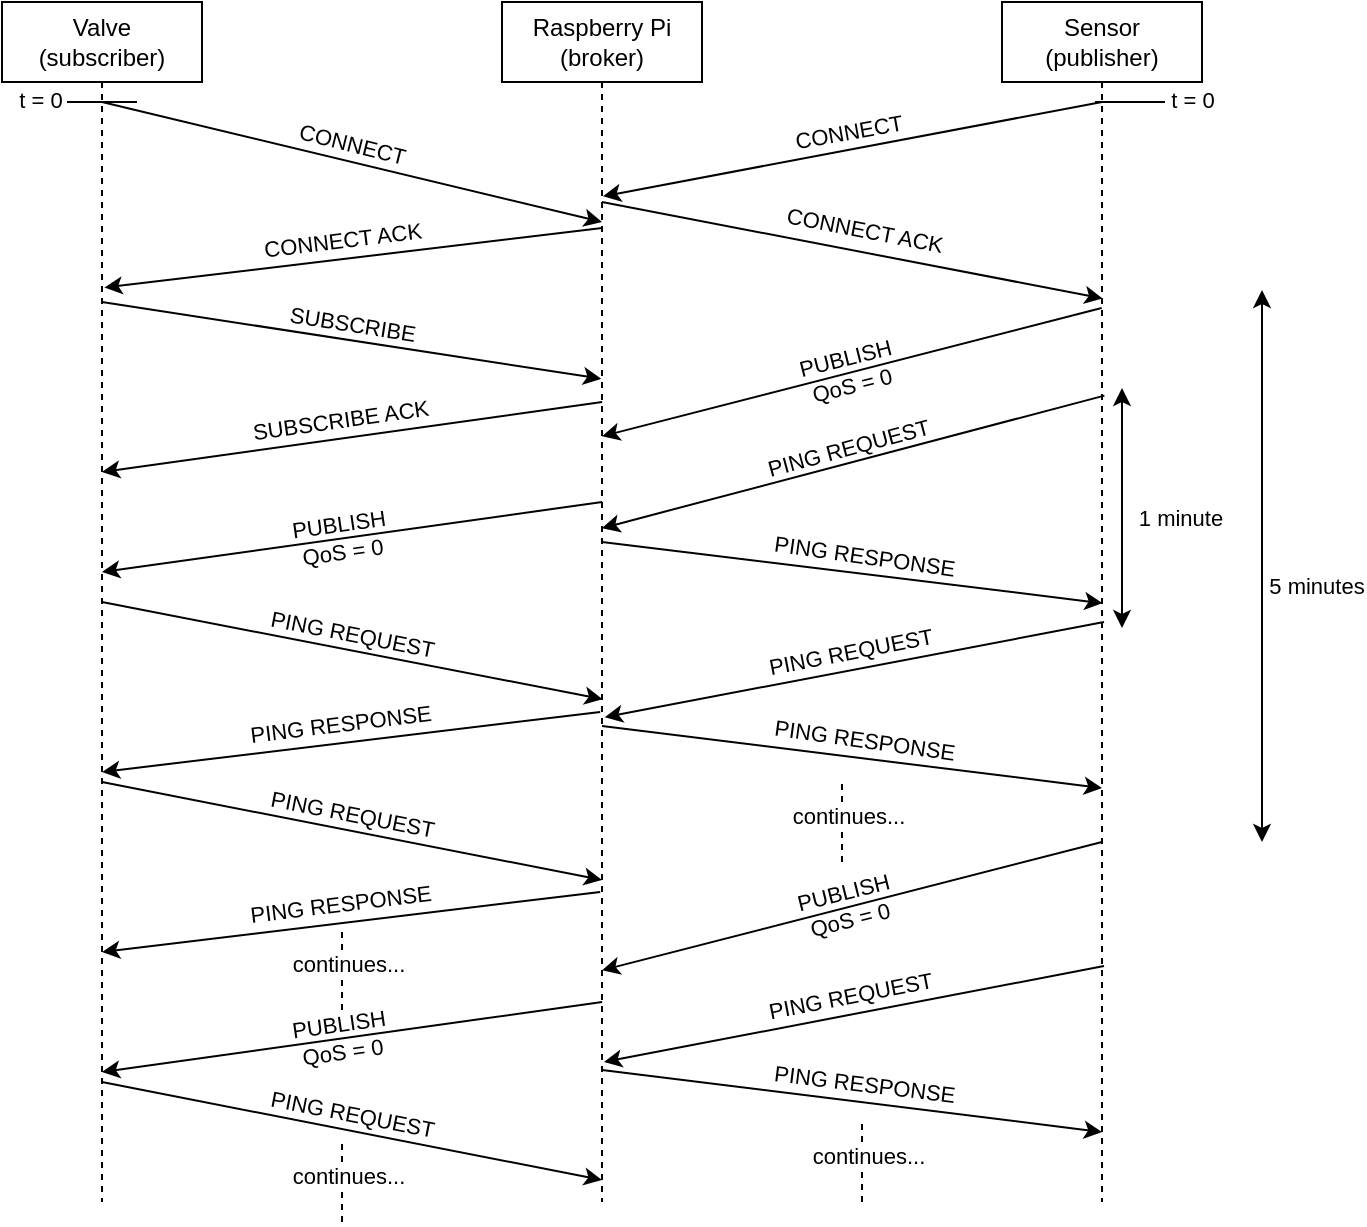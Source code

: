 <mxfile version="26.2.2">
  <diagram name="Pagina-1" id="ECkQoLBmiptGn5yv79W-">
    <mxGraphModel dx="1345" dy="748" grid="1" gridSize="10" guides="1" tooltips="1" connect="1" arrows="1" fold="1" page="1" pageScale="1" pageWidth="827" pageHeight="1169" math="0" shadow="0">
      <root>
        <mxCell id="0" />
        <mxCell id="1" parent="0" />
        <mxCell id="ZpNor9KKQ0aALq_m8wQ3-1" value="Raspberry Pi&lt;div&gt;(broker)&lt;/div&gt;" style="shape=umlLifeline;perimeter=lifelinePerimeter;whiteSpace=wrap;html=1;container=1;dropTarget=0;collapsible=0;recursiveResize=0;outlineConnect=0;portConstraint=eastwest;newEdgeStyle={&quot;curved&quot;:0,&quot;rounded&quot;:0};" parent="1" vertex="1">
          <mxGeometry x="280" y="20" width="100" height="600" as="geometry" />
        </mxCell>
        <mxCell id="ZpNor9KKQ0aALq_m8wQ3-2" value="Sensor&lt;div&gt;(publisher)&lt;/div&gt;" style="shape=umlLifeline;perimeter=lifelinePerimeter;whiteSpace=wrap;html=1;container=1;dropTarget=0;collapsible=0;recursiveResize=0;outlineConnect=0;portConstraint=eastwest;newEdgeStyle={&quot;curved&quot;:0,&quot;rounded&quot;:0};" parent="1" vertex="1">
          <mxGeometry x="530" y="20" width="100" height="600" as="geometry" />
        </mxCell>
        <mxCell id="ZpNor9KKQ0aALq_m8wQ3-7" value="" style="endArrow=classic;html=1;rounded=0;exitX=0.5;exitY=0.139;exitDx=0;exitDy=0;exitPerimeter=0;entryX=0.503;entryY=0.247;entryDx=0;entryDy=0;entryPerimeter=0;" parent="1" target="ZpNor9KKQ0aALq_m8wQ3-2" edge="1">
          <mxGeometry width="50" height="50" relative="1" as="geometry">
            <mxPoint x="330" y="120.0" as="sourcePoint" />
            <mxPoint x="593.0" y="162.48" as="targetPoint" />
          </mxGeometry>
        </mxCell>
        <mxCell id="ZpNor9KKQ0aALq_m8wQ3-8" value="CONNECT ACK" style="edgeLabel;html=1;align=center;verticalAlign=middle;resizable=0;points=[];rotation=11;labelBackgroundColor=none;" parent="ZpNor9KKQ0aALq_m8wQ3-7" vertex="1" connectable="0">
          <mxGeometry x="-0.124" y="2" relative="1" as="geometry">
            <mxPoint x="21" y="-5" as="offset" />
          </mxGeometry>
        </mxCell>
        <mxCell id="ZpNor9KKQ0aALq_m8wQ3-9" value="" style="endArrow=classic;html=1;rounded=0;entryX=0.505;entryY=0.416;entryDx=0;entryDy=0;entryPerimeter=0;" parent="1" edge="1">
          <mxGeometry width="50" height="50" relative="1" as="geometry">
            <mxPoint x="580" y="70" as="sourcePoint" />
            <mxPoint x="330.5" y="117.16" as="targetPoint" />
          </mxGeometry>
        </mxCell>
        <mxCell id="ZpNor9KKQ0aALq_m8wQ3-10" value="CONNECT" style="edgeLabel;html=1;align=center;verticalAlign=middle;resizable=0;points=[];labelBackgroundColor=none;rotation=350;" parent="ZpNor9KKQ0aALq_m8wQ3-9" vertex="1" connectable="0">
          <mxGeometry x="0.246" relative="1" as="geometry">
            <mxPoint x="28" y="-15" as="offset" />
          </mxGeometry>
        </mxCell>
        <mxCell id="ZpNor9KKQ0aALq_m8wQ3-17" value="" style="endArrow=none;dashed=1;html=1;rounded=0;" parent="1" edge="1">
          <mxGeometry width="50" height="50" relative="1" as="geometry">
            <mxPoint x="450" y="450" as="sourcePoint" />
            <mxPoint x="450" y="410" as="targetPoint" />
          </mxGeometry>
        </mxCell>
        <mxCell id="ZpNor9KKQ0aALq_m8wQ3-18" value="continues..." style="edgeLabel;html=1;align=center;verticalAlign=middle;resizable=0;points=[];" parent="ZpNor9KKQ0aALq_m8wQ3-17" vertex="1" connectable="0">
          <mxGeometry x="0.192" y="-1" relative="1" as="geometry">
            <mxPoint x="2" y="1" as="offset" />
          </mxGeometry>
        </mxCell>
        <mxCell id="ZpNor9KKQ0aALq_m8wQ3-25" value="" style="endArrow=classic;startArrow=classic;html=1;rounded=0;" parent="1" edge="1">
          <mxGeometry width="50" height="50" relative="1" as="geometry">
            <mxPoint x="590" y="333" as="sourcePoint" />
            <mxPoint x="590" y="213" as="targetPoint" />
          </mxGeometry>
        </mxCell>
        <mxCell id="ZpNor9KKQ0aALq_m8wQ3-26" value="1 minute" style="edgeLabel;html=1;align=center;verticalAlign=middle;resizable=0;points=[];labelBackgroundColor=none;" parent="ZpNor9KKQ0aALq_m8wQ3-25" vertex="1" connectable="0">
          <mxGeometry x="-0.115" relative="1" as="geometry">
            <mxPoint x="29" y="-2" as="offset" />
          </mxGeometry>
        </mxCell>
        <mxCell id="FuxnNjwsqMq3bWLiDh6J-1" value="Valve&lt;br&gt;(subscriber)" style="shape=umlLifeline;perimeter=lifelinePerimeter;whiteSpace=wrap;html=1;container=1;dropTarget=0;collapsible=0;recursiveResize=0;outlineConnect=0;portConstraint=eastwest;newEdgeStyle={&quot;curved&quot;:0,&quot;rounded&quot;:0};" vertex="1" parent="1">
          <mxGeometry x="30" y="20" width="100" height="600" as="geometry" />
        </mxCell>
        <mxCell id="FuxnNjwsqMq3bWLiDh6J-2" value="" style="endArrow=none;html=1;rounded=0;" edge="1" parent="1">
          <mxGeometry width="50" height="50" relative="1" as="geometry">
            <mxPoint x="62.495" y="70" as="sourcePoint" />
            <mxPoint x="97.5" y="70" as="targetPoint" />
          </mxGeometry>
        </mxCell>
        <mxCell id="FuxnNjwsqMq3bWLiDh6J-3" value="t = 0" style="edgeLabel;html=1;align=center;verticalAlign=middle;resizable=0;points=[];labelBackgroundColor=none;" vertex="1" connectable="0" parent="FuxnNjwsqMq3bWLiDh6J-2">
          <mxGeometry x="0.584" y="1" relative="1" as="geometry">
            <mxPoint x="-41" as="offset" />
          </mxGeometry>
        </mxCell>
        <mxCell id="FuxnNjwsqMq3bWLiDh6J-4" value="" style="endArrow=none;html=1;rounded=0;" edge="1" parent="1">
          <mxGeometry width="50" height="50" relative="1" as="geometry">
            <mxPoint x="576.495" y="70" as="sourcePoint" />
            <mxPoint x="611.5" y="70" as="targetPoint" />
          </mxGeometry>
        </mxCell>
        <mxCell id="FuxnNjwsqMq3bWLiDh6J-5" value="t = 0" style="edgeLabel;html=1;align=center;verticalAlign=middle;resizable=0;points=[];labelBackgroundColor=none;" vertex="1" connectable="0" parent="FuxnNjwsqMq3bWLiDh6J-4">
          <mxGeometry x="0.584" y="1" relative="1" as="geometry">
            <mxPoint x="21" as="offset" />
          </mxGeometry>
        </mxCell>
        <mxCell id="FuxnNjwsqMq3bWLiDh6J-6" value="" style="endArrow=classic;html=1;rounded=0;exitX=0.5;exitY=0.139;exitDx=0;exitDy=0;exitPerimeter=0;" edge="1" parent="1">
          <mxGeometry width="50" height="50" relative="1" as="geometry">
            <mxPoint x="80" y="70.0" as="sourcePoint" />
            <mxPoint x="330" y="130" as="targetPoint" />
          </mxGeometry>
        </mxCell>
        <mxCell id="FuxnNjwsqMq3bWLiDh6J-7" value="CONNECT" style="edgeLabel;html=1;align=center;verticalAlign=middle;resizable=0;points=[];rotation=14;labelBackgroundColor=none;" vertex="1" connectable="0" parent="FuxnNjwsqMq3bWLiDh6J-6">
          <mxGeometry x="-0.124" y="2" relative="1" as="geometry">
            <mxPoint x="15" y="-4" as="offset" />
          </mxGeometry>
        </mxCell>
        <mxCell id="FuxnNjwsqMq3bWLiDh6J-8" value="" style="endArrow=classic;html=1;rounded=0;exitX=0.496;exitY=0.285;exitDx=0;exitDy=0;exitPerimeter=0;entryX=0.512;entryY=0.238;entryDx=0;entryDy=0;entryPerimeter=0;" edge="1" parent="1" target="FuxnNjwsqMq3bWLiDh6J-1">
          <mxGeometry width="50" height="50" relative="1" as="geometry">
            <mxPoint x="330.1" y="133.0" as="sourcePoint" />
            <mxPoint x="150" y="170" as="targetPoint" />
          </mxGeometry>
        </mxCell>
        <mxCell id="FuxnNjwsqMq3bWLiDh6J-9" value="CONNECT ACK" style="edgeLabel;html=1;align=center;verticalAlign=middle;resizable=0;points=[];labelBackgroundColor=none;rotation=353;" vertex="1" connectable="0" parent="FuxnNjwsqMq3bWLiDh6J-8">
          <mxGeometry x="0.246" relative="1" as="geometry">
            <mxPoint x="25" y="-13" as="offset" />
          </mxGeometry>
        </mxCell>
        <mxCell id="FuxnNjwsqMq3bWLiDh6J-10" value="" style="endArrow=classic;html=1;rounded=0;exitX=0.5;exitY=0.139;exitDx=0;exitDy=0;exitPerimeter=0;entryX=0.496;entryY=0.314;entryDx=0;entryDy=0;entryPerimeter=0;" edge="1" parent="1" target="ZpNor9KKQ0aALq_m8wQ3-1">
          <mxGeometry width="50" height="50" relative="1" as="geometry">
            <mxPoint x="80" y="170.0" as="sourcePoint" />
            <mxPoint x="330" y="230" as="targetPoint" />
          </mxGeometry>
        </mxCell>
        <mxCell id="FuxnNjwsqMq3bWLiDh6J-11" value="SUBSCRIBE" style="edgeLabel;html=1;align=center;verticalAlign=middle;resizable=0;points=[];rotation=9;labelBackgroundColor=none;" vertex="1" connectable="0" parent="FuxnNjwsqMq3bWLiDh6J-10">
          <mxGeometry x="-0.124" y="2" relative="1" as="geometry">
            <mxPoint x="15" y="-4" as="offset" />
          </mxGeometry>
        </mxCell>
        <mxCell id="FuxnNjwsqMq3bWLiDh6J-12" value="" style="endArrow=classic;html=1;rounded=0;exitX=0.496;exitY=0.285;exitDx=0;exitDy=0;exitPerimeter=0;entryX=0.503;entryY=0.412;entryDx=0;entryDy=0;entryPerimeter=0;" edge="1" parent="1">
          <mxGeometry width="50" height="50" relative="1" as="geometry">
            <mxPoint x="330.1" y="220.0" as="sourcePoint" />
            <mxPoint x="80" y="255" as="targetPoint" />
          </mxGeometry>
        </mxCell>
        <mxCell id="FuxnNjwsqMq3bWLiDh6J-13" value="SUBSCRIBE ACK" style="edgeLabel;html=1;align=center;verticalAlign=middle;resizable=0;points=[];labelBackgroundColor=none;rotation=352;" vertex="1" connectable="0" parent="FuxnNjwsqMq3bWLiDh6J-12">
          <mxGeometry x="0.246" relative="1" as="geometry">
            <mxPoint x="25" y="-13" as="offset" />
          </mxGeometry>
        </mxCell>
        <mxCell id="FuxnNjwsqMq3bWLiDh6J-15" value="" style="endArrow=classic;html=1;rounded=0;exitX=0.498;exitY=0.255;exitDx=0;exitDy=0;exitPerimeter=0;entryX=0.505;entryY=0.416;entryDx=0;entryDy=0;entryPerimeter=0;" edge="1" parent="1" source="ZpNor9KKQ0aALq_m8wQ3-2">
          <mxGeometry width="50" height="50" relative="1" as="geometry">
            <mxPoint x="593.1" y="190.0" as="sourcePoint" />
            <mxPoint x="330" y="237.16" as="targetPoint" />
          </mxGeometry>
        </mxCell>
        <mxCell id="FuxnNjwsqMq3bWLiDh6J-16" value="PUBLISH&lt;div&gt;QoS = 0&lt;/div&gt;" style="edgeLabel;html=1;align=center;verticalAlign=middle;resizable=0;points=[];labelBackgroundColor=none;rotation=346;" vertex="1" connectable="0" parent="FuxnNjwsqMq3bWLiDh6J-15">
          <mxGeometry x="0.246" relative="1" as="geometry">
            <mxPoint x="28" y="-8" as="offset" />
          </mxGeometry>
        </mxCell>
        <mxCell id="FuxnNjwsqMq3bWLiDh6J-21" value="" style="endArrow=classic;html=1;rounded=0;exitX=0.496;exitY=0.285;exitDx=0;exitDy=0;exitPerimeter=0;entryX=0.503;entryY=0.412;entryDx=0;entryDy=0;entryPerimeter=0;" edge="1" parent="1">
          <mxGeometry width="50" height="50" relative="1" as="geometry">
            <mxPoint x="330.1" y="270" as="sourcePoint" />
            <mxPoint x="80" y="305" as="targetPoint" />
          </mxGeometry>
        </mxCell>
        <mxCell id="FuxnNjwsqMq3bWLiDh6J-22" value="PUBLISH&lt;div&gt;QoS = 0&lt;/div&gt;" style="edgeLabel;html=1;align=center;verticalAlign=middle;resizable=0;points=[];labelBackgroundColor=none;rotation=352;" vertex="1" connectable="0" parent="FuxnNjwsqMq3bWLiDh6J-21">
          <mxGeometry x="0.246" relative="1" as="geometry">
            <mxPoint x="25" y="-4" as="offset" />
          </mxGeometry>
        </mxCell>
        <mxCell id="FuxnNjwsqMq3bWLiDh6J-25" value="" style="endArrow=classic;html=1;rounded=0;exitX=0.512;exitY=0.328;exitDx=0;exitDy=0;exitPerimeter=0;entryX=0.505;entryY=0.416;entryDx=0;entryDy=0;entryPerimeter=0;" edge="1" parent="1" source="ZpNor9KKQ0aALq_m8wQ3-2">
          <mxGeometry width="50" height="50" relative="1" as="geometry">
            <mxPoint x="580" y="226.92" as="sourcePoint" />
            <mxPoint x="330" y="283.08" as="targetPoint" />
          </mxGeometry>
        </mxCell>
        <mxCell id="FuxnNjwsqMq3bWLiDh6J-26" value="PING REQUEST" style="edgeLabel;html=1;align=center;verticalAlign=middle;resizable=0;points=[];labelBackgroundColor=none;rotation=345;" vertex="1" connectable="0" parent="FuxnNjwsqMq3bWLiDh6J-25">
          <mxGeometry x="0.246" relative="1" as="geometry">
            <mxPoint x="28" y="-15" as="offset" />
          </mxGeometry>
        </mxCell>
        <mxCell id="FuxnNjwsqMq3bWLiDh6J-27" value="" style="endArrow=classic;html=1;rounded=0;exitX=0.5;exitY=0.139;exitDx=0;exitDy=0;exitPerimeter=0;entryX=0.503;entryY=0.501;entryDx=0;entryDy=0;entryPerimeter=0;" edge="1" parent="1" target="ZpNor9KKQ0aALq_m8wQ3-2">
          <mxGeometry width="50" height="50" relative="1" as="geometry">
            <mxPoint x="330" y="290.0" as="sourcePoint" />
            <mxPoint x="581" y="345" as="targetPoint" />
          </mxGeometry>
        </mxCell>
        <mxCell id="FuxnNjwsqMq3bWLiDh6J-28" value="PING RESPONSE" style="edgeLabel;html=1;align=center;verticalAlign=middle;resizable=0;points=[];rotation=8;labelBackgroundColor=none;" vertex="1" connectable="0" parent="FuxnNjwsqMq3bWLiDh6J-27">
          <mxGeometry x="-0.124" y="2" relative="1" as="geometry">
            <mxPoint x="21" y="-5" as="offset" />
          </mxGeometry>
        </mxCell>
        <mxCell id="FuxnNjwsqMq3bWLiDh6J-33" value="" style="endArrow=classic;html=1;rounded=0;exitX=0.512;exitY=0.328;exitDx=0;exitDy=0;exitPerimeter=0;entryX=0.514;entryY=0.596;entryDx=0;entryDy=0;entryPerimeter=0;" edge="1" parent="1" target="ZpNor9KKQ0aALq_m8wQ3-1">
          <mxGeometry width="50" height="50" relative="1" as="geometry">
            <mxPoint x="581" y="330" as="sourcePoint" />
            <mxPoint x="330" y="396.08" as="targetPoint" />
          </mxGeometry>
        </mxCell>
        <mxCell id="FuxnNjwsqMq3bWLiDh6J-34" value="PING REQUEST" style="edgeLabel;html=1;align=center;verticalAlign=middle;resizable=0;points=[];labelBackgroundColor=none;rotation=349;" vertex="1" connectable="0" parent="FuxnNjwsqMq3bWLiDh6J-33">
          <mxGeometry x="0.246" relative="1" as="geometry">
            <mxPoint x="28" y="-15" as="offset" />
          </mxGeometry>
        </mxCell>
        <mxCell id="FuxnNjwsqMq3bWLiDh6J-35" value="" style="endArrow=classic;html=1;rounded=0;exitX=0.5;exitY=0.139;exitDx=0;exitDy=0;exitPerimeter=0;entryX=0.503;entryY=0.501;entryDx=0;entryDy=0;entryPerimeter=0;" edge="1" parent="1">
          <mxGeometry width="50" height="50" relative="1" as="geometry">
            <mxPoint x="330" y="382.0" as="sourcePoint" />
            <mxPoint x="580" y="413" as="targetPoint" />
          </mxGeometry>
        </mxCell>
        <mxCell id="FuxnNjwsqMq3bWLiDh6J-36" value="PING RESPONSE" style="edgeLabel;html=1;align=center;verticalAlign=middle;resizable=0;points=[];rotation=8;labelBackgroundColor=none;" vertex="1" connectable="0" parent="FuxnNjwsqMq3bWLiDh6J-35">
          <mxGeometry x="-0.124" y="2" relative="1" as="geometry">
            <mxPoint x="21" y="-5" as="offset" />
          </mxGeometry>
        </mxCell>
        <mxCell id="FuxnNjwsqMq3bWLiDh6J-37" value="" style="endArrow=classic;html=1;rounded=0;exitX=0.498;exitY=0.255;exitDx=0;exitDy=0;exitPerimeter=0;entryX=0.505;entryY=0.416;entryDx=0;entryDy=0;entryPerimeter=0;" edge="1" parent="1">
          <mxGeometry width="50" height="50" relative="1" as="geometry">
            <mxPoint x="580" y="440" as="sourcePoint" />
            <mxPoint x="330" y="504.16" as="targetPoint" />
          </mxGeometry>
        </mxCell>
        <mxCell id="FuxnNjwsqMq3bWLiDh6J-38" value="PUBLISH&lt;div&gt;QoS = 0&lt;/div&gt;" style="edgeLabel;html=1;align=center;verticalAlign=middle;resizable=0;points=[];labelBackgroundColor=none;rotation=346;" vertex="1" connectable="0" parent="FuxnNjwsqMq3bWLiDh6J-37">
          <mxGeometry x="0.246" relative="1" as="geometry">
            <mxPoint x="28" y="-8" as="offset" />
          </mxGeometry>
        </mxCell>
        <mxCell id="FuxnNjwsqMq3bWLiDh6J-39" value="" style="endArrow=classic;html=1;rounded=0;exitX=0.512;exitY=0.328;exitDx=0;exitDy=0;exitPerimeter=0;entryX=0.514;entryY=0.596;entryDx=0;entryDy=0;entryPerimeter=0;" edge="1" parent="1">
          <mxGeometry width="50" height="50" relative="1" as="geometry">
            <mxPoint x="581" y="502" as="sourcePoint" />
            <mxPoint x="331" y="550" as="targetPoint" />
          </mxGeometry>
        </mxCell>
        <mxCell id="FuxnNjwsqMq3bWLiDh6J-40" value="PING REQUEST" style="edgeLabel;html=1;align=center;verticalAlign=middle;resizable=0;points=[];labelBackgroundColor=none;rotation=349;" vertex="1" connectable="0" parent="FuxnNjwsqMq3bWLiDh6J-39">
          <mxGeometry x="0.246" relative="1" as="geometry">
            <mxPoint x="28" y="-15" as="offset" />
          </mxGeometry>
        </mxCell>
        <mxCell id="FuxnNjwsqMq3bWLiDh6J-41" value="" style="endArrow=classic;html=1;rounded=0;exitX=0.5;exitY=0.139;exitDx=0;exitDy=0;exitPerimeter=0;entryX=0.503;entryY=0.501;entryDx=0;entryDy=0;entryPerimeter=0;" edge="1" parent="1">
          <mxGeometry width="50" height="50" relative="1" as="geometry">
            <mxPoint x="330" y="554" as="sourcePoint" />
            <mxPoint x="580" y="585" as="targetPoint" />
          </mxGeometry>
        </mxCell>
        <mxCell id="FuxnNjwsqMq3bWLiDh6J-42" value="PING RESPONSE" style="edgeLabel;html=1;align=center;verticalAlign=middle;resizable=0;points=[];rotation=7;labelBackgroundColor=none;" vertex="1" connectable="0" parent="FuxnNjwsqMq3bWLiDh6J-41">
          <mxGeometry x="-0.124" y="2" relative="1" as="geometry">
            <mxPoint x="21" y="-5" as="offset" />
          </mxGeometry>
        </mxCell>
        <mxCell id="FuxnNjwsqMq3bWLiDh6J-43" value="" style="endArrow=none;dashed=1;html=1;rounded=0;" edge="1" parent="1">
          <mxGeometry width="50" height="50" relative="1" as="geometry">
            <mxPoint x="460" y="620" as="sourcePoint" />
            <mxPoint x="460" y="580" as="targetPoint" />
          </mxGeometry>
        </mxCell>
        <mxCell id="FuxnNjwsqMq3bWLiDh6J-44" value="continues..." style="edgeLabel;html=1;align=center;verticalAlign=middle;resizable=0;points=[];" vertex="1" connectable="0" parent="FuxnNjwsqMq3bWLiDh6J-43">
          <mxGeometry x="0.192" y="-1" relative="1" as="geometry">
            <mxPoint x="2" y="1" as="offset" />
          </mxGeometry>
        </mxCell>
        <mxCell id="FuxnNjwsqMq3bWLiDh6J-45" value="" style="endArrow=classic;html=1;rounded=0;exitX=0.5;exitY=0.139;exitDx=0;exitDy=0;exitPerimeter=0;entryX=0.503;entryY=0.581;entryDx=0;entryDy=0;entryPerimeter=0;" edge="1" parent="1" target="ZpNor9KKQ0aALq_m8wQ3-1">
          <mxGeometry width="50" height="50" relative="1" as="geometry">
            <mxPoint x="80" y="320.0" as="sourcePoint" />
            <mxPoint x="330" y="380" as="targetPoint" />
          </mxGeometry>
        </mxCell>
        <mxCell id="FuxnNjwsqMq3bWLiDh6J-46" value="PING REQUEST" style="edgeLabel;html=1;align=center;verticalAlign=middle;resizable=0;points=[];rotation=11;labelBackgroundColor=none;" vertex="1" connectable="0" parent="FuxnNjwsqMq3bWLiDh6J-45">
          <mxGeometry x="-0.124" y="2" relative="1" as="geometry">
            <mxPoint x="15" y="-4" as="offset" />
          </mxGeometry>
        </mxCell>
        <mxCell id="FuxnNjwsqMq3bWLiDh6J-47" value="" style="endArrow=classic;html=1;rounded=0;exitX=0.496;exitY=0.285;exitDx=0;exitDy=0;exitPerimeter=0;entryX=0.512;entryY=0.238;entryDx=0;entryDy=0;entryPerimeter=0;" edge="1" parent="1">
          <mxGeometry width="50" height="50" relative="1" as="geometry">
            <mxPoint x="329.1" y="375" as="sourcePoint" />
            <mxPoint x="80" y="405" as="targetPoint" />
          </mxGeometry>
        </mxCell>
        <mxCell id="FuxnNjwsqMq3bWLiDh6J-48" value="PING RESPONSE" style="edgeLabel;html=1;align=center;verticalAlign=middle;resizable=0;points=[];labelBackgroundColor=none;rotation=353;" vertex="1" connectable="0" parent="FuxnNjwsqMq3bWLiDh6J-47">
          <mxGeometry x="0.246" relative="1" as="geometry">
            <mxPoint x="25" y="-13" as="offset" />
          </mxGeometry>
        </mxCell>
        <mxCell id="FuxnNjwsqMq3bWLiDh6J-49" value="" style="endArrow=classic;html=1;rounded=0;exitX=0.5;exitY=0.139;exitDx=0;exitDy=0;exitPerimeter=0;entryX=0.503;entryY=0.581;entryDx=0;entryDy=0;entryPerimeter=0;" edge="1" parent="1">
          <mxGeometry width="50" height="50" relative="1" as="geometry">
            <mxPoint x="80" y="410.0" as="sourcePoint" />
            <mxPoint x="330" y="459" as="targetPoint" />
          </mxGeometry>
        </mxCell>
        <mxCell id="FuxnNjwsqMq3bWLiDh6J-50" value="PING REQUEST" style="edgeLabel;html=1;align=center;verticalAlign=middle;resizable=0;points=[];rotation=11;labelBackgroundColor=none;" vertex="1" connectable="0" parent="FuxnNjwsqMq3bWLiDh6J-49">
          <mxGeometry x="-0.124" y="2" relative="1" as="geometry">
            <mxPoint x="15" y="-4" as="offset" />
          </mxGeometry>
        </mxCell>
        <mxCell id="FuxnNjwsqMq3bWLiDh6J-51" value="" style="endArrow=classic;html=1;rounded=0;exitX=0.496;exitY=0.285;exitDx=0;exitDy=0;exitPerimeter=0;entryX=0.512;entryY=0.238;entryDx=0;entryDy=0;entryPerimeter=0;" edge="1" parent="1">
          <mxGeometry width="50" height="50" relative="1" as="geometry">
            <mxPoint x="329.1" y="465" as="sourcePoint" />
            <mxPoint x="80" y="495" as="targetPoint" />
          </mxGeometry>
        </mxCell>
        <mxCell id="FuxnNjwsqMq3bWLiDh6J-52" value="PING RESPONSE" style="edgeLabel;html=1;align=center;verticalAlign=middle;resizable=0;points=[];labelBackgroundColor=none;rotation=353;" vertex="1" connectable="0" parent="FuxnNjwsqMq3bWLiDh6J-51">
          <mxGeometry x="0.246" relative="1" as="geometry">
            <mxPoint x="25" y="-13" as="offset" />
          </mxGeometry>
        </mxCell>
        <mxCell id="FuxnNjwsqMq3bWLiDh6J-54" value="" style="endArrow=none;dashed=1;html=1;rounded=0;" edge="1" parent="1">
          <mxGeometry width="50" height="50" relative="1" as="geometry">
            <mxPoint x="200" y="524" as="sourcePoint" />
            <mxPoint x="200" y="484" as="targetPoint" />
          </mxGeometry>
        </mxCell>
        <mxCell id="FuxnNjwsqMq3bWLiDh6J-55" value="continues..." style="edgeLabel;html=1;align=center;verticalAlign=middle;resizable=0;points=[];" vertex="1" connectable="0" parent="FuxnNjwsqMq3bWLiDh6J-54">
          <mxGeometry x="0.192" y="-1" relative="1" as="geometry">
            <mxPoint x="2" y="1" as="offset" />
          </mxGeometry>
        </mxCell>
        <mxCell id="FuxnNjwsqMq3bWLiDh6J-58" value="" style="endArrow=classic;html=1;rounded=0;exitX=0.496;exitY=0.285;exitDx=0;exitDy=0;exitPerimeter=0;entryX=0.503;entryY=0.412;entryDx=0;entryDy=0;entryPerimeter=0;" edge="1" parent="1">
          <mxGeometry width="50" height="50" relative="1" as="geometry">
            <mxPoint x="330.1" y="520" as="sourcePoint" />
            <mxPoint x="80" y="555" as="targetPoint" />
          </mxGeometry>
        </mxCell>
        <mxCell id="FuxnNjwsqMq3bWLiDh6J-59" value="PUBLISH&lt;div&gt;QoS = 0&lt;/div&gt;" style="edgeLabel;html=1;align=center;verticalAlign=middle;resizable=0;points=[];labelBackgroundColor=none;rotation=352;" vertex="1" connectable="0" parent="FuxnNjwsqMq3bWLiDh6J-58">
          <mxGeometry x="0.246" relative="1" as="geometry">
            <mxPoint x="25" y="-4" as="offset" />
          </mxGeometry>
        </mxCell>
        <mxCell id="FuxnNjwsqMq3bWLiDh6J-64" value="" style="endArrow=classic;html=1;rounded=0;exitX=0.5;exitY=0.139;exitDx=0;exitDy=0;exitPerimeter=0;entryX=0.503;entryY=0.581;entryDx=0;entryDy=0;entryPerimeter=0;" edge="1" parent="1">
          <mxGeometry width="50" height="50" relative="1" as="geometry">
            <mxPoint x="80" y="560" as="sourcePoint" />
            <mxPoint x="330" y="609" as="targetPoint" />
          </mxGeometry>
        </mxCell>
        <mxCell id="FuxnNjwsqMq3bWLiDh6J-65" value="PING REQUEST" style="edgeLabel;html=1;align=center;verticalAlign=middle;resizable=0;points=[];rotation=11;labelBackgroundColor=none;" vertex="1" connectable="0" parent="FuxnNjwsqMq3bWLiDh6J-64">
          <mxGeometry x="-0.124" y="2" relative="1" as="geometry">
            <mxPoint x="15" y="-4" as="offset" />
          </mxGeometry>
        </mxCell>
        <mxCell id="FuxnNjwsqMq3bWLiDh6J-68" value="" style="endArrow=none;dashed=1;html=1;rounded=0;" edge="1" parent="1">
          <mxGeometry width="50" height="50" relative="1" as="geometry">
            <mxPoint x="200" y="630" as="sourcePoint" />
            <mxPoint x="200" y="590" as="targetPoint" />
          </mxGeometry>
        </mxCell>
        <mxCell id="FuxnNjwsqMq3bWLiDh6J-69" value="continues..." style="edgeLabel;html=1;align=center;verticalAlign=middle;resizable=0;points=[];" vertex="1" connectable="0" parent="FuxnNjwsqMq3bWLiDh6J-68">
          <mxGeometry x="0.192" y="-1" relative="1" as="geometry">
            <mxPoint x="2" y="1" as="offset" />
          </mxGeometry>
        </mxCell>
        <mxCell id="FuxnNjwsqMq3bWLiDh6J-70" value="" style="endArrow=classic;startArrow=classic;html=1;rounded=0;" edge="1" parent="1">
          <mxGeometry width="50" height="50" relative="1" as="geometry">
            <mxPoint x="660" y="440" as="sourcePoint" />
            <mxPoint x="660" y="164" as="targetPoint" />
          </mxGeometry>
        </mxCell>
        <mxCell id="FuxnNjwsqMq3bWLiDh6J-71" value="5 minutes" style="edgeLabel;html=1;align=center;verticalAlign=middle;resizable=0;points=[];labelBackgroundColor=none;" vertex="1" connectable="0" parent="FuxnNjwsqMq3bWLiDh6J-70">
          <mxGeometry x="-0.115" relative="1" as="geometry">
            <mxPoint x="27" y="-6" as="offset" />
          </mxGeometry>
        </mxCell>
      </root>
    </mxGraphModel>
  </diagram>
</mxfile>
